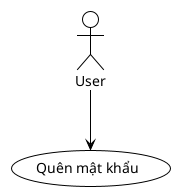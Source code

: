 @startuml UC005-Quen-Mat-Khau
!theme plain

actor User
usecase "Quên mật khẩu" as UC005

User --> UC005

@enduml
